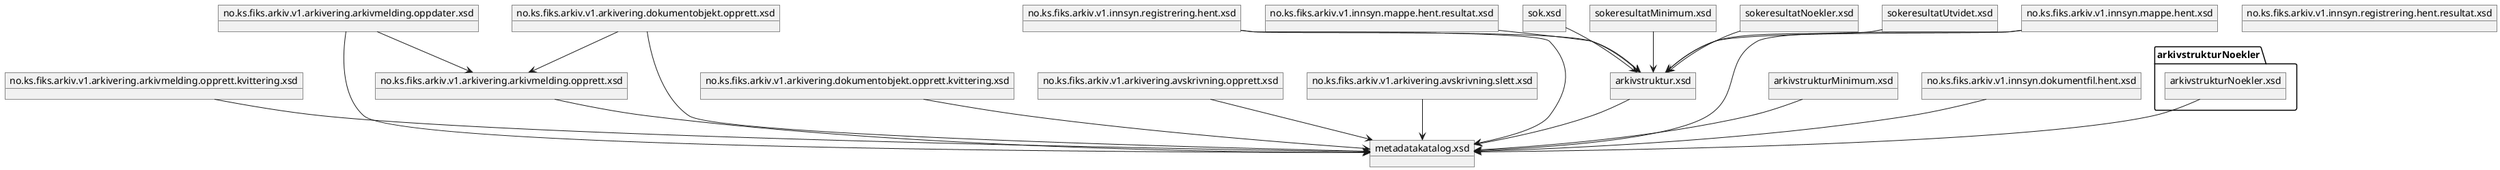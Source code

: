 @startuml
object "no.ks.fiks.arkiv.v1.arkivering.arkivmelding.opprett.xsd" as arkivmeldingOpprett
object "no.ks.fiks.arkiv.v1.arkivering.arkivmelding.opprett.kvittering.xsd" as arkivmeldingOpprettKvittering
object "no.ks.fiks.arkiv.v1.arkivering.arkivmelding.oppdater.xsd" as arkivmeldingOppdater
object "no.ks.fiks.arkiv.v1.arkivering.dokumentobjekt.opprett.xsd" as dokumentobjektOpprett
object "no.ks.fiks.arkiv.v1.arkivering.dokumentobjekt.opprett.kvittering.xsd" as dokumentobjektOpprettKvittering
object "no.ks.fiks.arkiv.v1.arkivering.avskrivning.opprett.xsd" as avskrivningOpprett
object "no.ks.fiks.arkiv.v1.arkivering.avskrivning.slett.xsd" as avskrivningSlett
object "arkivstruktur.xsd" as arkivstruktur
object "arkivstrukturMinimum.xsd" as arkivstrukturMinimum
object "metadatakatalog.xsd" as metadatakatalog
object arkivstrukturNoekler.xsd
object "no.ks.fiks.arkiv.v1.innsyn.dokumentfil.hent.xsd" as dokumentfilHent
object "no.ks.fiks.arkiv.v1.innsyn.registrering.hent.xsd" as registreringHent
object "no.ks.fiks.arkiv.v1.innsyn.registrering.hent.resultat.xsd" as registreringHentResultat
object "no.ks.fiks.arkiv.v1.innsyn.mappe.hent.xsd" as mappeHent
object "no.ks.fiks.arkiv.v1.innsyn.mappe.hent.resultat.xsd" as mappeHentResultat
object "sok.xsd" as sok
object "sokeresultatMinimum.xsd" as sokeresultatMinimum
object "sokeresultatNoekler.xsd" as sokeresultatNoekler
object "sokeresultatUtvidet.xsd" as sokeresultatUtvidet


arkivmeldingOpprett --> metadatakatalog
arkivmeldingOpprettKvittering --> metadatakatalog
arkivmeldingOppdater --> arkivmeldingOpprett
arkivmeldingOppdater --> metadatakatalog
avskrivningOpprett --> metadatakatalog
avskrivningSlett --> metadatakatalog
dokumentobjektOpprett --> metadatakatalog
dokumentobjektOpprett --> arkivmeldingOpprett
dokumentobjektOpprettKvittering --> metadatakatalog
arkivstruktur --> metadatakatalog
arkivstrukturMinimum --> metadatakatalog
arkivstrukturNoekler.xsd --> metadatakatalog
dokumentfilHent --> metadatakatalog
registreringHent --> arkivstruktur
registreringHent --> metadatakatalog
mappeHent --> arkivstruktur
mappeHent --> metadatakatalog
sok --> arkivstruktur
mappeHentResultat --> arkivstruktur
sokeresultatMinimum --> arkivstruktur
sokeresultatNoekler --> arkivstruktur
sokeresultatUtvidet --> arkivstruktur

@enduml